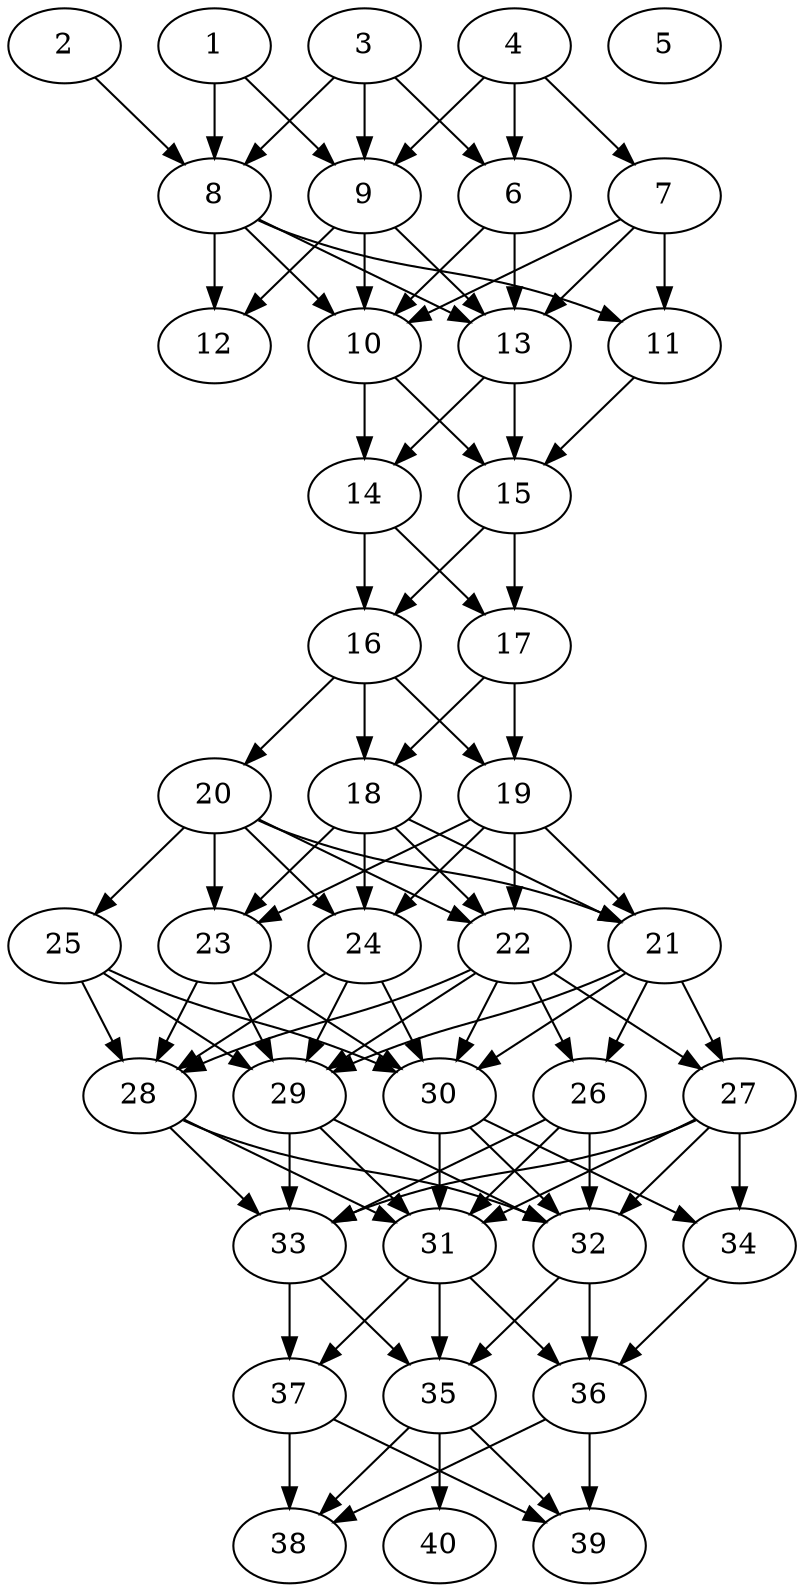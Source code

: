 // DAG automatically generated by daggen at Tue Aug  6 16:28:35 2019
// ./daggen --dot -n 40 --ccr 0.5 --fat 0.4 --regular 0.5 --density 0.9 --mindata 5242880 --maxdata 52428800 
digraph G {
  1 [size="52115456", alpha="0.07", expect_size="26057728"] 
  1 -> 8 [size ="26057728"]
  1 -> 9 [size ="26057728"]
  2 [size="13527040", alpha="0.03", expect_size="6763520"] 
  2 -> 8 [size ="6763520"]
  3 [size="58644480", alpha="0.14", expect_size="29322240"] 
  3 -> 6 [size ="29322240"]
  3 -> 8 [size ="29322240"]
  3 -> 9 [size ="29322240"]
  4 [size="21760000", alpha="0.03", expect_size="10880000"] 
  4 -> 6 [size ="10880000"]
  4 -> 7 [size ="10880000"]
  4 -> 9 [size ="10880000"]
  5 [size="79136768", alpha="0.20", expect_size="39568384"] 
  6 [size="45070336", alpha="0.07", expect_size="22535168"] 
  6 -> 10 [size ="22535168"]
  6 -> 13 [size ="22535168"]
  7 [size="12036096", alpha="0.04", expect_size="6018048"] 
  7 -> 10 [size ="6018048"]
  7 -> 11 [size ="6018048"]
  7 -> 13 [size ="6018048"]
  8 [size="65468416", alpha="0.07", expect_size="32734208"] 
  8 -> 10 [size ="32734208"]
  8 -> 11 [size ="32734208"]
  8 -> 12 [size ="32734208"]
  8 -> 13 [size ="32734208"]
  9 [size="74686464", alpha="0.05", expect_size="37343232"] 
  9 -> 10 [size ="37343232"]
  9 -> 12 [size ="37343232"]
  9 -> 13 [size ="37343232"]
  10 [size="63903744", alpha="0.11", expect_size="31951872"] 
  10 -> 14 [size ="31951872"]
  10 -> 15 [size ="31951872"]
  11 [size="16783360", alpha="0.08", expect_size="8391680"] 
  11 -> 15 [size ="8391680"]
  12 [size="51439616", alpha="0.09", expect_size="25719808"] 
  13 [size="63592448", alpha="0.04", expect_size="31796224"] 
  13 -> 14 [size ="31796224"]
  13 -> 15 [size ="31796224"]
  14 [size="34875392", alpha="0.13", expect_size="17437696"] 
  14 -> 16 [size ="17437696"]
  14 -> 17 [size ="17437696"]
  15 [size="47419392", alpha="0.17", expect_size="23709696"] 
  15 -> 16 [size ="23709696"]
  15 -> 17 [size ="23709696"]
  16 [size="46043136", alpha="0.19", expect_size="23021568"] 
  16 -> 18 [size ="23021568"]
  16 -> 19 [size ="23021568"]
  16 -> 20 [size ="23021568"]
  17 [size="77555712", alpha="0.07", expect_size="38777856"] 
  17 -> 18 [size ="38777856"]
  17 -> 19 [size ="38777856"]
  18 [size="98764800", alpha="0.06", expect_size="49382400"] 
  18 -> 21 [size ="49382400"]
  18 -> 22 [size ="49382400"]
  18 -> 23 [size ="49382400"]
  18 -> 24 [size ="49382400"]
  19 [size="37548032", alpha="0.10", expect_size="18774016"] 
  19 -> 21 [size ="18774016"]
  19 -> 22 [size ="18774016"]
  19 -> 23 [size ="18774016"]
  19 -> 24 [size ="18774016"]
  20 [size="61278208", alpha="0.06", expect_size="30639104"] 
  20 -> 21 [size ="30639104"]
  20 -> 22 [size ="30639104"]
  20 -> 23 [size ="30639104"]
  20 -> 24 [size ="30639104"]
  20 -> 25 [size ="30639104"]
  21 [size="18479104", alpha="0.10", expect_size="9239552"] 
  21 -> 26 [size ="9239552"]
  21 -> 27 [size ="9239552"]
  21 -> 29 [size ="9239552"]
  21 -> 30 [size ="9239552"]
  22 [size="58372096", alpha="0.16", expect_size="29186048"] 
  22 -> 26 [size ="29186048"]
  22 -> 27 [size ="29186048"]
  22 -> 28 [size ="29186048"]
  22 -> 29 [size ="29186048"]
  22 -> 30 [size ="29186048"]
  23 [size="101255168", alpha="0.11", expect_size="50627584"] 
  23 -> 28 [size ="50627584"]
  23 -> 29 [size ="50627584"]
  23 -> 30 [size ="50627584"]
  24 [size="26509312", alpha="0.09", expect_size="13254656"] 
  24 -> 28 [size ="13254656"]
  24 -> 29 [size ="13254656"]
  24 -> 30 [size ="13254656"]
  25 [size="86020096", alpha="0.02", expect_size="43010048"] 
  25 -> 28 [size ="43010048"]
  25 -> 29 [size ="43010048"]
  25 -> 30 [size ="43010048"]
  26 [size="73050112", alpha="0.01", expect_size="36525056"] 
  26 -> 31 [size ="36525056"]
  26 -> 32 [size ="36525056"]
  26 -> 33 [size ="36525056"]
  27 [size="67850240", alpha="0.02", expect_size="33925120"] 
  27 -> 31 [size ="33925120"]
  27 -> 32 [size ="33925120"]
  27 -> 33 [size ="33925120"]
  27 -> 34 [size ="33925120"]
  28 [size="102309888", alpha="0.13", expect_size="51154944"] 
  28 -> 31 [size ="51154944"]
  28 -> 32 [size ="51154944"]
  28 -> 33 [size ="51154944"]
  29 [size="36069376", alpha="0.19", expect_size="18034688"] 
  29 -> 31 [size ="18034688"]
  29 -> 32 [size ="18034688"]
  29 -> 33 [size ="18034688"]
  30 [size="82786304", alpha="0.15", expect_size="41393152"] 
  30 -> 31 [size ="41393152"]
  30 -> 32 [size ="41393152"]
  30 -> 34 [size ="41393152"]
  31 [size="15583232", alpha="0.14", expect_size="7791616"] 
  31 -> 35 [size ="7791616"]
  31 -> 36 [size ="7791616"]
  31 -> 37 [size ="7791616"]
  32 [size="64837632", alpha="0.00", expect_size="32418816"] 
  32 -> 35 [size ="32418816"]
  32 -> 36 [size ="32418816"]
  33 [size="44847104", alpha="0.18", expect_size="22423552"] 
  33 -> 35 [size ="22423552"]
  33 -> 37 [size ="22423552"]
  34 [size="98140160", alpha="0.01", expect_size="49070080"] 
  34 -> 36 [size ="49070080"]
  35 [size="47249408", alpha="0.12", expect_size="23624704"] 
  35 -> 38 [size ="23624704"]
  35 -> 39 [size ="23624704"]
  35 -> 40 [size ="23624704"]
  36 [size="55197696", alpha="0.11", expect_size="27598848"] 
  36 -> 38 [size ="27598848"]
  36 -> 39 [size ="27598848"]
  37 [size="62197760", alpha="0.04", expect_size="31098880"] 
  37 -> 38 [size ="31098880"]
  37 -> 39 [size ="31098880"]
  38 [size="69804032", alpha="0.15", expect_size="34902016"] 
  39 [size="38627328", alpha="0.12", expect_size="19313664"] 
  40 [size="32870400", alpha="0.00", expect_size="16435200"] 
}
